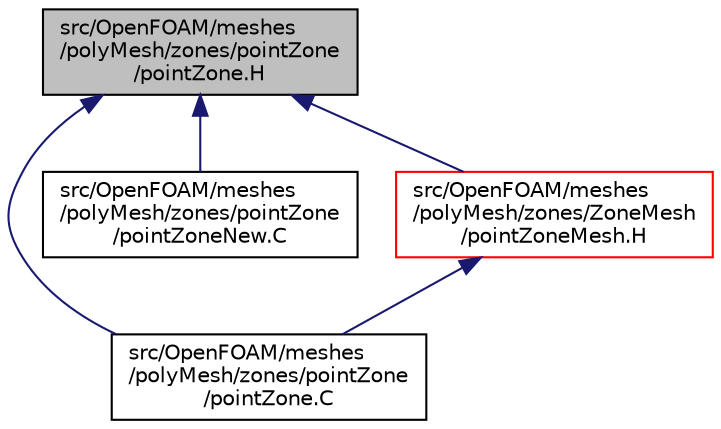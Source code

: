 digraph "src/OpenFOAM/meshes/polyMesh/zones/pointZone/pointZone.H"
{
  bgcolor="transparent";
  edge [fontname="Helvetica",fontsize="10",labelfontname="Helvetica",labelfontsize="10"];
  node [fontname="Helvetica",fontsize="10",shape=record];
  Node1 [label="src/OpenFOAM/meshes\l/polyMesh/zones/pointZone\l/pointZone.H",height=0.2,width=0.4,color="black", fillcolor="grey75", style="filled", fontcolor="black"];
  Node1 -> Node2 [dir="back",color="midnightblue",fontsize="10",style="solid",fontname="Helvetica"];
  Node2 [label="src/OpenFOAM/meshes\l/polyMesh/zones/pointZone\l/pointZone.C",height=0.2,width=0.4,color="black",URL="$a08822.html"];
  Node1 -> Node3 [dir="back",color="midnightblue",fontsize="10",style="solid",fontname="Helvetica"];
  Node3 [label="src/OpenFOAM/meshes\l/polyMesh/zones/pointZone\l/pointZoneNew.C",height=0.2,width=0.4,color="black",URL="$a08824.html"];
  Node1 -> Node4 [dir="back",color="midnightblue",fontsize="10",style="solid",fontname="Helvetica"];
  Node4 [label="src/OpenFOAM/meshes\l/polyMesh/zones/ZoneMesh\l/pointZoneMesh.H",height=0.2,width=0.4,color="red",URL="$a08831.html",tooltip="Foam::pointZoneMesh. "];
  Node4 -> Node2 [dir="back",color="midnightblue",fontsize="10",style="solid",fontname="Helvetica"];
}
